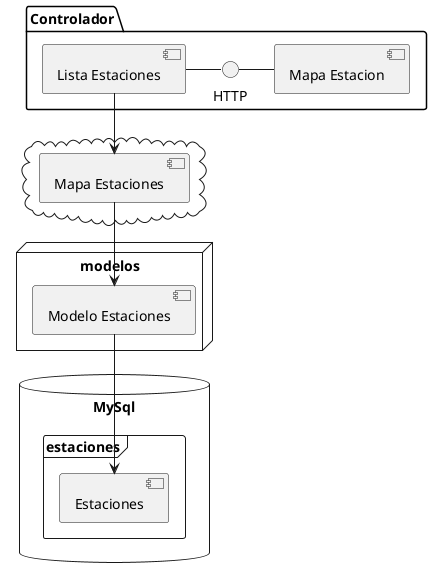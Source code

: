 @startuml presentacion
package "Controlador" {
    HTTP - [Mapa Estacion]
        [Lista Estaciones]-HTTP
}
node "modelos" {
    [Modelo Estaciones]
}
cloud {
    [Mapa Estaciones]
}

database "MySql" {
    frame "estaciones" {
        [Estaciones]
    }
}
[Lista Estaciones] -->[Mapa Estaciones]
[Mapa Estaciones] -->[Modelo Estaciones]
[Modelo Estaciones] -->[Estaciones]
@enduml